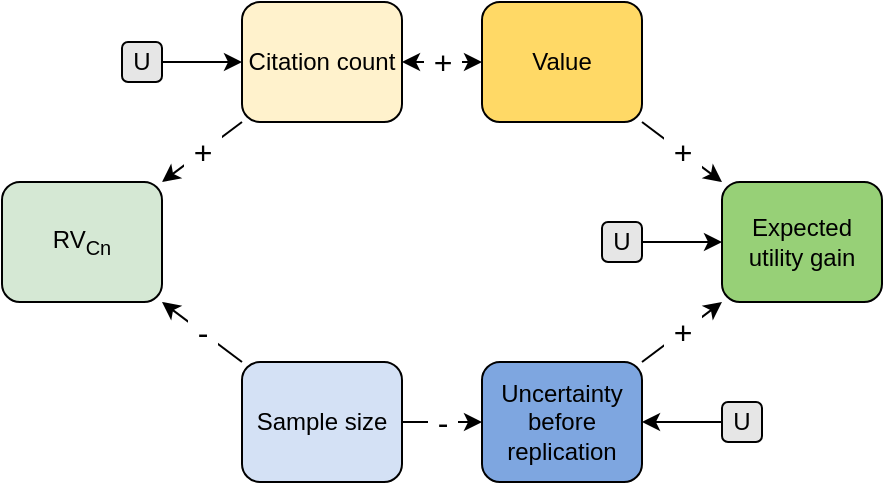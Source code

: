 <mxfile version="14.4.9" type="device"><diagram id="THrr8VX86MCowjk6Php6" name="Page-1"><mxGraphModel dx="677" dy="336" grid="1" gridSize="10" guides="1" tooltips="1" connect="1" arrows="1" fold="1" page="1" pageScale="1" pageWidth="827" pageHeight="1169" math="0" shadow="0"><root><mxCell id="0"/><mxCell id="1" parent="0"/><mxCell id="w7raIkkfixqdCEbUSWJt-1" value="Expected utility gain" style="rounded=1;whiteSpace=wrap;html=1;fillColor=#97D077;" parent="1" vertex="1"><mxGeometry x="480" y="230" width="80" height="60" as="geometry"/></mxCell><mxCell id="w7raIkkfixqdCEbUSWJt-2" value="Uncertainty before replication" style="rounded=1;whiteSpace=wrap;html=1;fillColor=#7EA6E0;" parent="1" vertex="1"><mxGeometry x="360" y="320" width="80" height="60" as="geometry"/></mxCell><mxCell id="w7raIkkfixqdCEbUSWJt-3" value="Value" style="rounded=1;whiteSpace=wrap;html=1;fillColor=#FFD966;" parent="1" vertex="1"><mxGeometry x="360" y="140" width="80" height="60" as="geometry"/></mxCell><mxCell id="w7raIkkfixqdCEbUSWJt-4" value="RV&lt;sub&gt;Cn&lt;/sub&gt;" style="rounded=1;whiteSpace=wrap;html=1;fillColor=#D5E8D4;" parent="1" vertex="1"><mxGeometry x="120" y="230" width="80" height="60" as="geometry"/></mxCell><mxCell id="w7raIkkfixqdCEbUSWJt-20" value="Citation count" style="rounded=1;whiteSpace=wrap;html=1;fillColor=#FFF2CC;" parent="1" vertex="1"><mxGeometry x="240" y="140" width="80" height="60" as="geometry"/></mxCell><mxCell id="w7raIkkfixqdCEbUSWJt-21" value="Sample size" style="rounded=1;whiteSpace=wrap;html=1;fillColor=#D4E1F5;" parent="1" vertex="1"><mxGeometry x="240" y="320" width="80" height="60" as="geometry"/></mxCell><mxCell id="w7raIkkfixqdCEbUSWJt-40" value="" style="endArrow=classic;html=1;" parent="1" source="w7raIkkfixqdCEbUSWJt-2" target="w7raIkkfixqdCEbUSWJt-1" edge="1"><mxGeometry relative="1" as="geometry"><mxPoint x="300" y="270" as="sourcePoint"/><mxPoint x="400" y="270" as="targetPoint"/></mxGeometry></mxCell><mxCell id="w7raIkkfixqdCEbUSWJt-41" value="&lt;span style=&quot;font-size: 16px&quot;&gt;&amp;nbsp;+&amp;nbsp;&lt;/span&gt;" style="edgeLabel;resizable=0;html=1;align=center;verticalAlign=middle;" parent="w7raIkkfixqdCEbUSWJt-40" connectable="0" vertex="1"><mxGeometry relative="1" as="geometry"/></mxCell><mxCell id="w7raIkkfixqdCEbUSWJt-44" value="" style="endArrow=classic;html=1;" parent="1" source="w7raIkkfixqdCEbUSWJt-3" target="w7raIkkfixqdCEbUSWJt-1" edge="1"><mxGeometry relative="1" as="geometry"><mxPoint x="450" y="238" as="sourcePoint"/><mxPoint x="490" y="254" as="targetPoint"/></mxGeometry></mxCell><mxCell id="w7raIkkfixqdCEbUSWJt-45" value="&lt;span style=&quot;font-size: 16px&quot;&gt;&amp;nbsp;+&amp;nbsp;&lt;/span&gt;" style="edgeLabel;resizable=0;html=1;align=center;verticalAlign=middle;" parent="w7raIkkfixqdCEbUSWJt-44" connectable="0" vertex="1"><mxGeometry relative="1" as="geometry"/></mxCell><mxCell id="w7raIkkfixqdCEbUSWJt-46" value="" style="endArrow=classic;html=1;" parent="1" source="w7raIkkfixqdCEbUSWJt-21" target="w7raIkkfixqdCEbUSWJt-4" edge="1"><mxGeometry relative="1" as="geometry"><mxPoint x="450" y="238" as="sourcePoint"/><mxPoint x="490" y="254" as="targetPoint"/></mxGeometry></mxCell><mxCell id="w7raIkkfixqdCEbUSWJt-47" value="&lt;span style=&quot;font-size: 16px&quot;&gt;&amp;nbsp;-&amp;nbsp;&lt;/span&gt;" style="edgeLabel;resizable=0;html=1;align=center;verticalAlign=middle;" parent="w7raIkkfixqdCEbUSWJt-46" connectable="0" vertex="1"><mxGeometry relative="1" as="geometry"/></mxCell><mxCell id="w7raIkkfixqdCEbUSWJt-48" value="" style="endArrow=classic;html=1;" parent="1" source="w7raIkkfixqdCEbUSWJt-20" target="w7raIkkfixqdCEbUSWJt-4" edge="1"><mxGeometry relative="1" as="geometry"><mxPoint x="270" y="350" as="sourcePoint"/><mxPoint x="210" y="254" as="targetPoint"/></mxGeometry></mxCell><mxCell id="w7raIkkfixqdCEbUSWJt-49" value="&lt;span style=&quot;font-size: 16px&quot;&gt;&amp;nbsp;+&amp;nbsp;&lt;/span&gt;" style="edgeLabel;resizable=0;html=1;align=center;verticalAlign=middle;" parent="w7raIkkfixqdCEbUSWJt-48" connectable="0" vertex="1"><mxGeometry relative="1" as="geometry"/></mxCell><mxCell id="w7raIkkfixqdCEbUSWJt-51" value="" style="endArrow=classic;html=1;startArrow=classic;startFill=1;" parent="1" source="w7raIkkfixqdCEbUSWJt-3" target="w7raIkkfixqdCEbUSWJt-20" edge="1"><mxGeometry relative="1" as="geometry"><mxPoint x="250" y="196.667" as="sourcePoint"/><mxPoint x="210" y="213.333" as="targetPoint"/><Array as="points"/></mxGeometry></mxCell><mxCell id="w7raIkkfixqdCEbUSWJt-52" value="&amp;nbsp;+&amp;nbsp;" style="edgeLabel;resizable=0;html=1;align=center;verticalAlign=middle;fontSize=16;" parent="w7raIkkfixqdCEbUSWJt-51" connectable="0" vertex="1"><mxGeometry relative="1" as="geometry"/></mxCell><mxCell id="w7raIkkfixqdCEbUSWJt-54" value="" style="endArrow=classic;html=1;" parent="1" source="w7raIkkfixqdCEbUSWJt-21" target="w7raIkkfixqdCEbUSWJt-2" edge="1"><mxGeometry relative="1" as="geometry"><mxPoint x="370" y="260" as="sourcePoint"/><mxPoint x="350" y="320" as="targetPoint"/><Array as="points"><mxPoint x="340" y="350"/></Array></mxGeometry></mxCell><mxCell id="w7raIkkfixqdCEbUSWJt-55" value="&amp;nbsp;-&amp;nbsp;" style="edgeLabel;resizable=0;html=1;align=center;verticalAlign=middle;fontSize=16;" parent="w7raIkkfixqdCEbUSWJt-54" connectable="0" vertex="1"><mxGeometry relative="1" as="geometry"/></mxCell><mxCell id="w7raIkkfixqdCEbUSWJt-58" style="edgeStyle=orthogonalEdgeStyle;rounded=0;orthogonalLoop=1;jettySize=auto;html=1;fontSize=16;" parent="1" source="w7raIkkfixqdCEbUSWJt-56" target="w7raIkkfixqdCEbUSWJt-1" edge="1"><mxGeometry relative="1" as="geometry"/></mxCell><mxCell id="w7raIkkfixqdCEbUSWJt-56" value="U" style="rounded=1;whiteSpace=wrap;html=1;fillColor=#E6E6E6;" parent="1" vertex="1"><mxGeometry x="420" y="250" width="20" height="20" as="geometry"/></mxCell><mxCell id="w7raIkkfixqdCEbUSWJt-64" style="edgeStyle=orthogonalEdgeStyle;rounded=0;orthogonalLoop=1;jettySize=auto;html=1;fontSize=16;" parent="1" source="w7raIkkfixqdCEbUSWJt-59" target="w7raIkkfixqdCEbUSWJt-20" edge="1"><mxGeometry relative="1" as="geometry"/></mxCell><mxCell id="w7raIkkfixqdCEbUSWJt-59" value="U" style="rounded=1;whiteSpace=wrap;html=1;fillColor=#E6E6E6;" parent="1" vertex="1"><mxGeometry x="180" y="160" width="20" height="20" as="geometry"/></mxCell><mxCell id="w7raIkkfixqdCEbUSWJt-62" value="" style="edgeStyle=orthogonalEdgeStyle;rounded=0;orthogonalLoop=1;jettySize=auto;html=1;fontSize=16;" parent="1" source="w7raIkkfixqdCEbUSWJt-63" target="w7raIkkfixqdCEbUSWJt-2" edge="1"><mxGeometry relative="1" as="geometry"><mxPoint x="600" y="350" as="sourcePoint"/><Array as="points"/></mxGeometry></mxCell><mxCell id="w7raIkkfixqdCEbUSWJt-63" value="U" style="rounded=1;whiteSpace=wrap;html=1;fillColor=#E6E6E6;" parent="1" vertex="1"><mxGeometry x="480" y="340" width="20" height="20" as="geometry"/></mxCell></root></mxGraphModel></diagram></mxfile>